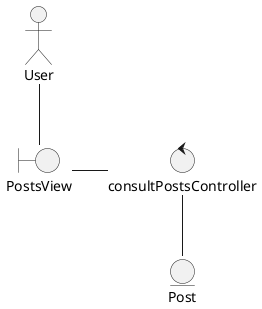 @startuml consultar publicaciones
actor User
boundary "PostsView" as view
User--view 
control "consultPostsController" as controller
view-r-controller 
entity "Post" as P
controller--P 
@enduml
